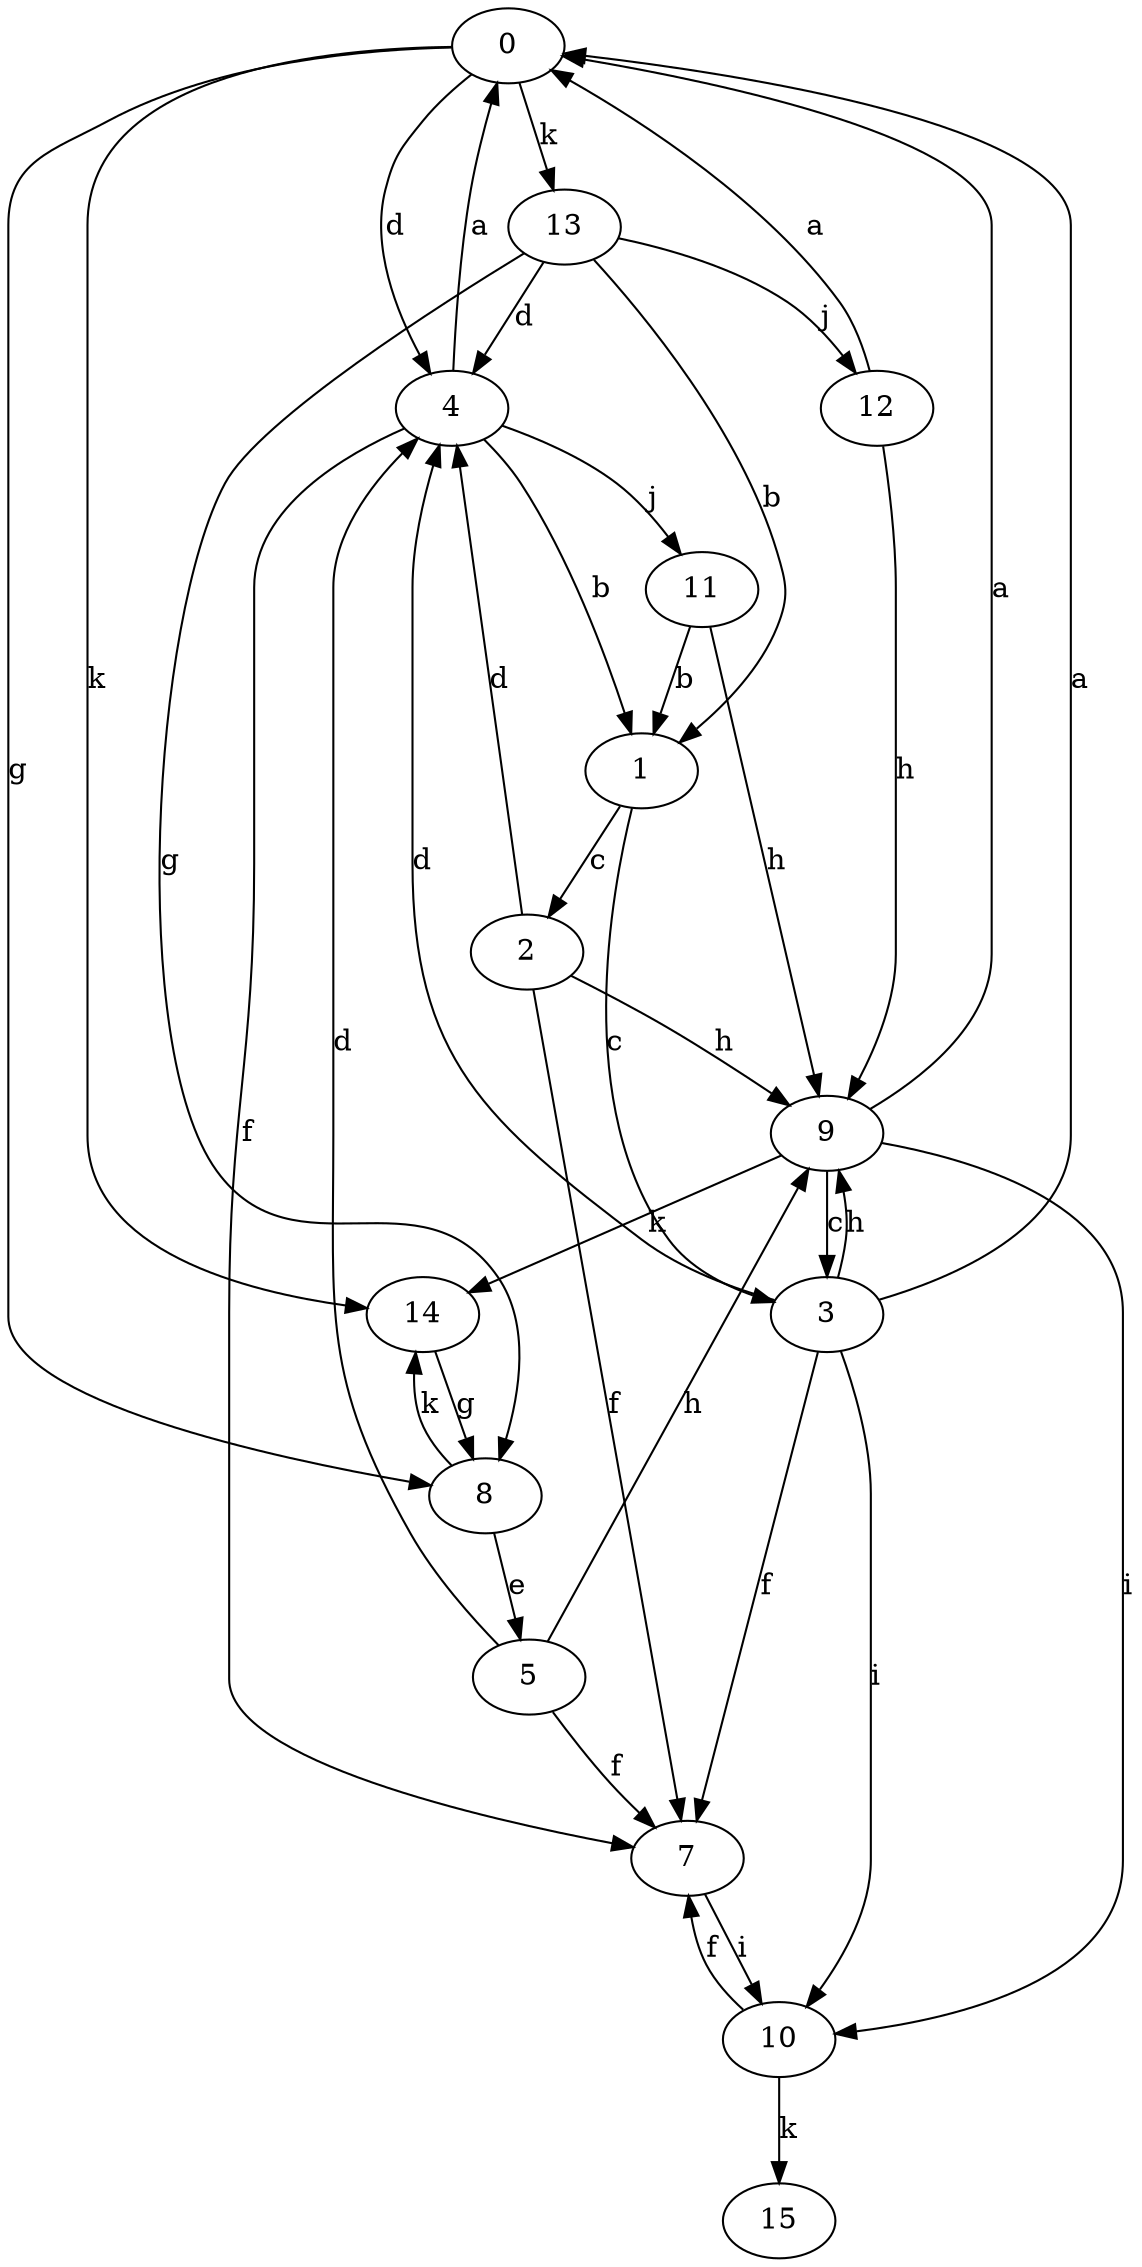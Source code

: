 strict digraph  {
0;
1;
2;
3;
4;
5;
7;
8;
9;
10;
11;
12;
13;
14;
15;
0 -> 4  [label=d];
0 -> 8  [label=g];
0 -> 13  [label=k];
0 -> 14  [label=k];
1 -> 2  [label=c];
1 -> 3  [label=c];
2 -> 4  [label=d];
2 -> 7  [label=f];
2 -> 9  [label=h];
3 -> 0  [label=a];
3 -> 4  [label=d];
3 -> 7  [label=f];
3 -> 9  [label=h];
3 -> 10  [label=i];
4 -> 0  [label=a];
4 -> 1  [label=b];
4 -> 7  [label=f];
4 -> 11  [label=j];
5 -> 4  [label=d];
5 -> 7  [label=f];
5 -> 9  [label=h];
7 -> 10  [label=i];
8 -> 5  [label=e];
8 -> 14  [label=k];
9 -> 0  [label=a];
9 -> 3  [label=c];
9 -> 10  [label=i];
9 -> 14  [label=k];
10 -> 7  [label=f];
10 -> 15  [label=k];
11 -> 1  [label=b];
11 -> 9  [label=h];
12 -> 0  [label=a];
12 -> 9  [label=h];
13 -> 1  [label=b];
13 -> 4  [label=d];
13 -> 8  [label=g];
13 -> 12  [label=j];
14 -> 8  [label=g];
}
